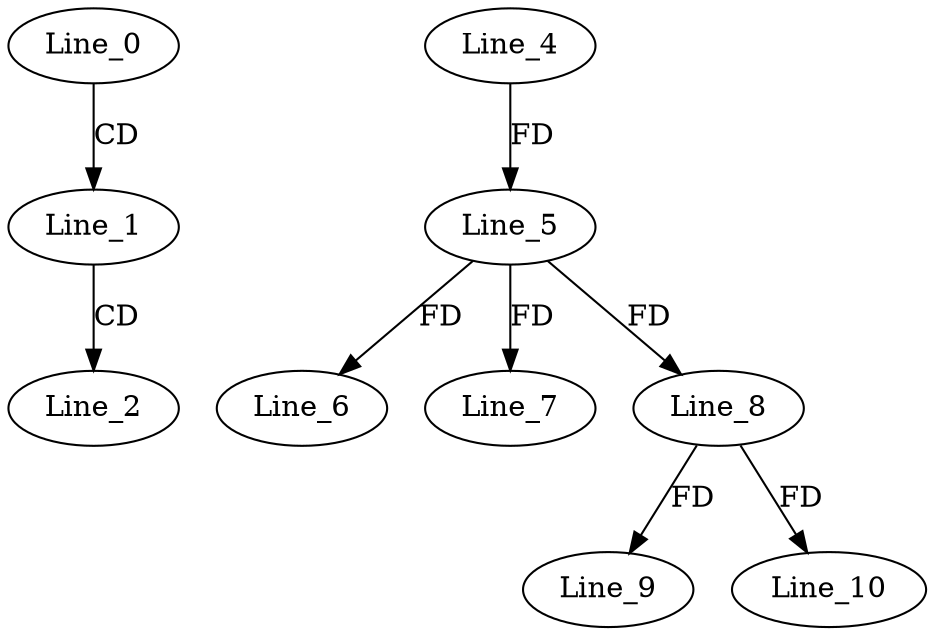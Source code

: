 digraph G {
  Line_0;
  Line_1;
  Line_2;
  Line_4;
  Line_5;
  Line_5;
  Line_6;
  Line_7;
  Line_8;
  Line_8;
  Line_9;
  Line_10;
  Line_0 -> Line_1 [ label="CD" ];
  Line_1 -> Line_2 [ label="CD" ];
  Line_4 -> Line_5 [ label="FD" ];
  Line_5 -> Line_6 [ label="FD" ];
  Line_5 -> Line_7 [ label="FD" ];
  Line_5 -> Line_8 [ label="FD" ];
  Line_8 -> Line_9 [ label="FD" ];
  Line_8 -> Line_10 [ label="FD" ];
}
